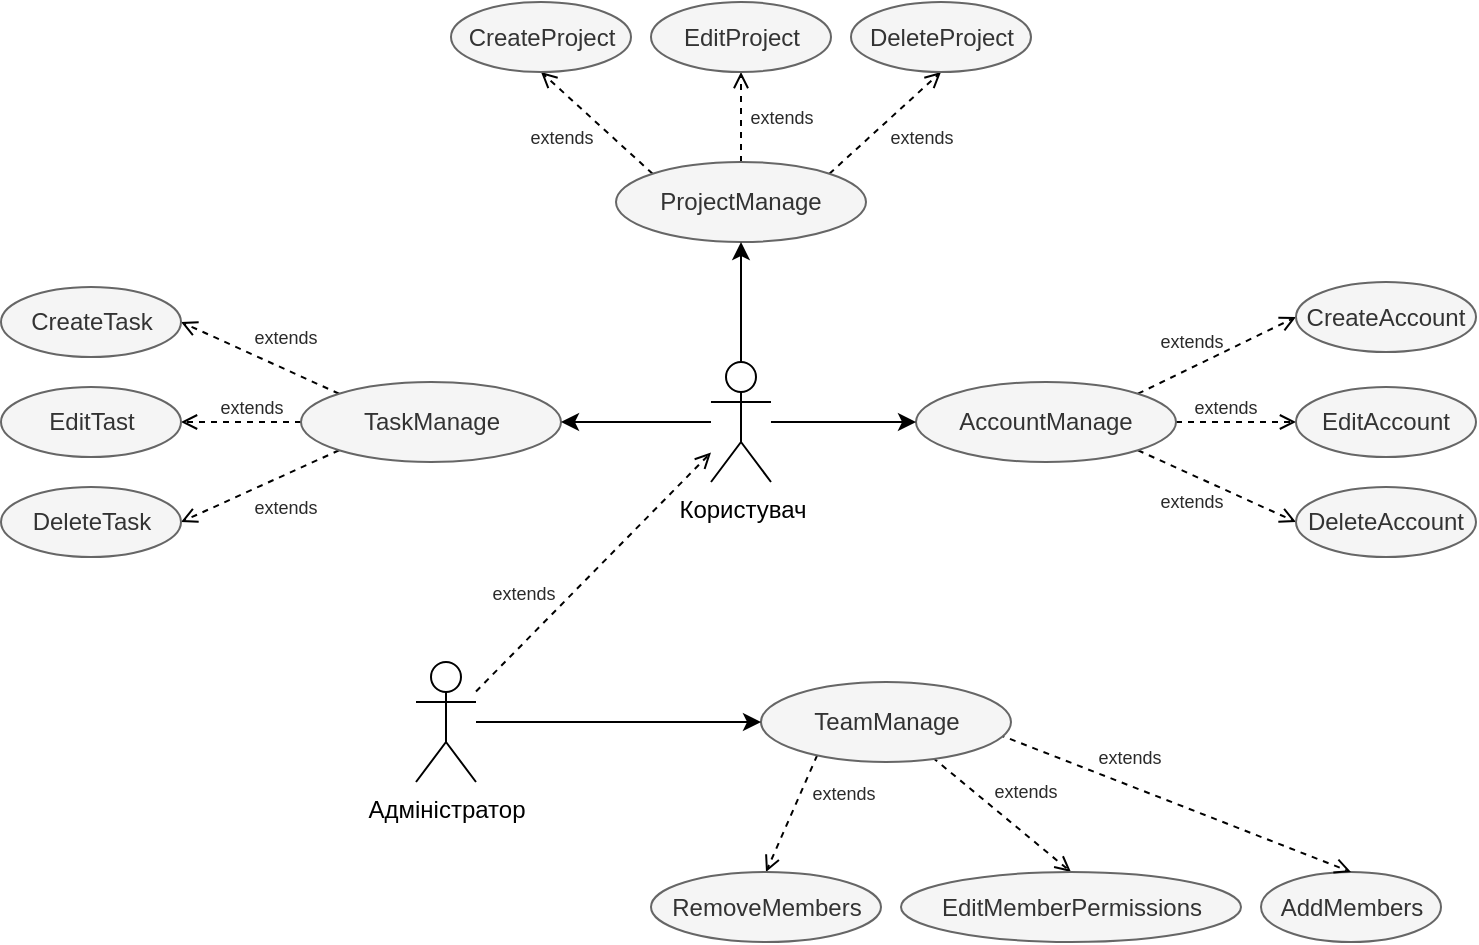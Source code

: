 <mxfile version="26.2.12">
  <diagram name="Сторінка-1" id="uincUndEkX85UCSsuGMe">
    <mxGraphModel dx="1182" dy="630" grid="1" gridSize="10" guides="1" tooltips="1" connect="1" arrows="1" fold="1" page="1" pageScale="1" pageWidth="827" pageHeight="1169" math="0" shadow="0">
      <root>
        <mxCell id="0" />
        <mxCell id="1" parent="0" />
        <mxCell id="JqNVo3zSPwYu4FSMT3gH-33" style="rounded=0;orthogonalLoop=1;jettySize=auto;html=1;entryX=0;entryY=0.5;entryDx=0;entryDy=0;dashed=1;endArrow=open;endFill=0;exitX=1;exitY=0;exitDx=0;exitDy=0;" edge="1" parent="1" source="JqNVo3zSPwYu4FSMT3gH-26" target="JqNVo3zSPwYu4FSMT3gH-15">
          <mxGeometry relative="1" as="geometry">
            <mxPoint x="632.5" y="320" as="sourcePoint" />
          </mxGeometry>
        </mxCell>
        <mxCell id="JqNVo3zSPwYu4FSMT3gH-15" value="CreateAccount" style="ellipse;whiteSpace=wrap;html=1;fillColor=#f5f5f5;fontColor=#333333;strokeColor=#666666;" vertex="1" parent="1">
          <mxGeometry x="690" y="330" width="90" height="35" as="geometry" />
        </mxCell>
        <mxCell id="JqNVo3zSPwYu4FSMT3gH-32" style="edgeStyle=orthogonalEdgeStyle;rounded=0;orthogonalLoop=1;jettySize=auto;html=1;entryX=0;entryY=0.5;entryDx=0;entryDy=0;dashed=1;endArrow=open;endFill=0;exitX=1;exitY=0.5;exitDx=0;exitDy=0;" edge="1" parent="1" source="JqNVo3zSPwYu4FSMT3gH-26" target="JqNVo3zSPwYu4FSMT3gH-16">
          <mxGeometry relative="1" as="geometry">
            <mxPoint x="682.5" y="380" as="sourcePoint" />
          </mxGeometry>
        </mxCell>
        <mxCell id="JqNVo3zSPwYu4FSMT3gH-16" value="EditAccount" style="ellipse;whiteSpace=wrap;html=1;fillColor=#f5f5f5;fontColor=#333333;strokeColor=#666666;" vertex="1" parent="1">
          <mxGeometry x="690" y="382.5" width="90" height="35" as="geometry" />
        </mxCell>
        <mxCell id="JqNVo3zSPwYu4FSMT3gH-34" style="rounded=0;orthogonalLoop=1;jettySize=auto;html=1;entryX=0;entryY=0.5;entryDx=0;entryDy=0;dashed=1;endArrow=open;endFill=0;exitX=1;exitY=1;exitDx=0;exitDy=0;" edge="1" parent="1" source="JqNVo3zSPwYu4FSMT3gH-26" target="JqNVo3zSPwYu4FSMT3gH-17">
          <mxGeometry relative="1" as="geometry">
            <mxPoint x="642.5" y="414" as="sourcePoint" />
          </mxGeometry>
        </mxCell>
        <mxCell id="JqNVo3zSPwYu4FSMT3gH-17" value="DeleteAccount" style="ellipse;whiteSpace=wrap;html=1;fillColor=#f5f5f5;fontColor=#333333;strokeColor=#666666;" vertex="1" parent="1">
          <mxGeometry x="690" y="432.5" width="90" height="35" as="geometry" />
        </mxCell>
        <mxCell id="JqNVo3zSPwYu4FSMT3gH-78" style="rounded=0;orthogonalLoop=1;jettySize=auto;html=1;entryX=0.5;entryY=1;entryDx=0;entryDy=0;dashed=1;endArrow=open;endFill=0;exitX=0;exitY=0;exitDx=0;exitDy=0;" edge="1" parent="1" source="JqNVo3zSPwYu4FSMT3gH-24" target="JqNVo3zSPwYu4FSMT3gH-18">
          <mxGeometry relative="1" as="geometry">
            <mxPoint x="380" y="237.5" as="sourcePoint" />
          </mxGeometry>
        </mxCell>
        <mxCell id="JqNVo3zSPwYu4FSMT3gH-18" value="CreateProject" style="ellipse;whiteSpace=wrap;html=1;fillColor=#f5f5f5;fontColor=#333333;strokeColor=#666666;" vertex="1" parent="1">
          <mxGeometry x="267.5" y="190" width="90" height="35" as="geometry" />
        </mxCell>
        <mxCell id="JqNVo3zSPwYu4FSMT3gH-79" style="rounded=0;orthogonalLoop=1;jettySize=auto;html=1;entryX=0.5;entryY=1;entryDx=0;entryDy=0;dashed=1;endArrow=open;endFill=0;exitX=0.5;exitY=0;exitDx=0;exitDy=0;" edge="1" parent="1" source="JqNVo3zSPwYu4FSMT3gH-24" target="JqNVo3zSPwYu4FSMT3gH-19">
          <mxGeometry relative="1" as="geometry">
            <mxPoint x="380" y="247.5" as="sourcePoint" />
          </mxGeometry>
        </mxCell>
        <mxCell id="JqNVo3zSPwYu4FSMT3gH-19" value="EditProject" style="ellipse;whiteSpace=wrap;html=1;fillColor=#f5f5f5;fontColor=#333333;strokeColor=#666666;" vertex="1" parent="1">
          <mxGeometry x="367.5" y="190" width="90" height="35" as="geometry" />
        </mxCell>
        <mxCell id="JqNVo3zSPwYu4FSMT3gH-80" style="rounded=0;orthogonalLoop=1;jettySize=auto;html=1;entryX=0.5;entryY=1;entryDx=0;entryDy=0;dashed=1;endArrow=open;endFill=0;exitX=1;exitY=0;exitDx=0;exitDy=0;" edge="1" parent="1" source="JqNVo3zSPwYu4FSMT3gH-24" target="JqNVo3zSPwYu4FSMT3gH-20">
          <mxGeometry relative="1" as="geometry">
            <mxPoint x="520" y="317.5" as="sourcePoint" />
          </mxGeometry>
        </mxCell>
        <mxCell id="JqNVo3zSPwYu4FSMT3gH-20" value="DeleteProject" style="ellipse;whiteSpace=wrap;html=1;fillColor=#f5f5f5;strokeColor=#666666;fontColor=#333333;" vertex="1" parent="1">
          <mxGeometry x="467.5" y="190" width="90" height="35" as="geometry" />
        </mxCell>
        <mxCell id="JqNVo3zSPwYu4FSMT3gH-29" style="rounded=0;orthogonalLoop=1;jettySize=auto;html=1;exitX=0;exitY=0;exitDx=0;exitDy=0;dashed=1;endArrow=open;endFill=0;entryX=1;entryY=0.5;entryDx=0;entryDy=0;" edge="1" parent="1" source="JqNVo3zSPwYu4FSMT3gH-27" target="JqNVo3zSPwYu4FSMT3gH-21">
          <mxGeometry relative="1" as="geometry">
            <mxPoint x="210" y="312.5" as="targetPoint" />
          </mxGeometry>
        </mxCell>
        <mxCell id="JqNVo3zSPwYu4FSMT3gH-21" value="CreateTask" style="ellipse;whiteSpace=wrap;html=1;fillColor=#f5f5f5;fontColor=#333333;strokeColor=#666666;" vertex="1" parent="1">
          <mxGeometry x="42.5" y="332.5" width="90" height="35" as="geometry" />
        </mxCell>
        <mxCell id="JqNVo3zSPwYu4FSMT3gH-30" style="edgeStyle=orthogonalEdgeStyle;rounded=0;orthogonalLoop=1;jettySize=auto;html=1;entryX=1;entryY=0.5;entryDx=0;entryDy=0;dashed=1;endArrow=open;endFill=0;exitX=0;exitY=0.5;exitDx=0;exitDy=0;" edge="1" parent="1" source="JqNVo3zSPwYu4FSMT3gH-27" target="JqNVo3zSPwYu4FSMT3gH-22">
          <mxGeometry relative="1" as="geometry">
            <mxPoint x="160" y="382.5" as="sourcePoint" />
          </mxGeometry>
        </mxCell>
        <mxCell id="JqNVo3zSPwYu4FSMT3gH-22" value="EditTast" style="ellipse;whiteSpace=wrap;html=1;fillColor=#f5f5f5;fontColor=#333333;strokeColor=#666666;" vertex="1" parent="1">
          <mxGeometry x="42.5" y="382.5" width="90" height="35" as="geometry" />
        </mxCell>
        <mxCell id="JqNVo3zSPwYu4FSMT3gH-31" style="rounded=0;orthogonalLoop=1;jettySize=auto;html=1;exitX=0;exitY=1;exitDx=0;exitDy=0;dashed=1;endArrow=open;endFill=0;entryX=1;entryY=0.5;entryDx=0;entryDy=0;" edge="1" parent="1" source="JqNVo3zSPwYu4FSMT3gH-27" target="JqNVo3zSPwYu4FSMT3gH-23">
          <mxGeometry relative="1" as="geometry">
            <mxPoint x="200" y="462.5" as="targetPoint" />
          </mxGeometry>
        </mxCell>
        <mxCell id="JqNVo3zSPwYu4FSMT3gH-23" value="DeleteTask" style="ellipse;whiteSpace=wrap;html=1;fillColor=#f5f5f5;fontColor=#333333;strokeColor=#666666;" vertex="1" parent="1">
          <mxGeometry x="42.5" y="432.5" width="90" height="35" as="geometry" />
        </mxCell>
        <mxCell id="JqNVo3zSPwYu4FSMT3gH-24" value="ProjectManage" style="ellipse;whiteSpace=wrap;html=1;fillColor=#f5f5f5;fontColor=#333333;strokeColor=#666666;" vertex="1" parent="1">
          <mxGeometry x="350" y="270" width="125" height="40" as="geometry" />
        </mxCell>
        <mxCell id="JqNVo3zSPwYu4FSMT3gH-26" value="AccountManage" style="ellipse;whiteSpace=wrap;html=1;fillColor=#f5f5f5;fontColor=#333333;strokeColor=#666666;" vertex="1" parent="1">
          <mxGeometry x="500" y="380" width="130" height="40" as="geometry" />
        </mxCell>
        <mxCell id="JqNVo3zSPwYu4FSMT3gH-27" value="TaskManage" style="ellipse;whiteSpace=wrap;html=1;fillColor=#f5f5f5;fontColor=#333333;strokeColor=#666666;" vertex="1" parent="1">
          <mxGeometry x="192.5" y="380" width="130" height="40" as="geometry" />
        </mxCell>
        <mxCell id="JqNVo3zSPwYu4FSMT3gH-43" value="extends" style="text;html=1;align=center;verticalAlign=middle;whiteSpace=wrap;rounded=0;fontSize=9;fontColor=#2A2A2A;" vertex="1" parent="1">
          <mxGeometry x="602.5" y="350" width="70" height="20" as="geometry" />
        </mxCell>
        <mxCell id="JqNVo3zSPwYu4FSMT3gH-44" value="extends" style="text;html=1;align=center;verticalAlign=middle;whiteSpace=wrap;rounded=0;fontSize=9;fontColor=#2A2A2A;" vertex="1" parent="1">
          <mxGeometry x="620" y="382.5" width="70" height="20" as="geometry" />
        </mxCell>
        <mxCell id="JqNVo3zSPwYu4FSMT3gH-45" value="extends" style="text;html=1;align=center;verticalAlign=middle;whiteSpace=wrap;rounded=0;fontSize=9;fontColor=#2A2A2A;" vertex="1" parent="1">
          <mxGeometry x="602.5" y="430" width="70" height="20" as="geometry" />
        </mxCell>
        <mxCell id="JqNVo3zSPwYu4FSMT3gH-46" value="extends" style="text;html=1;align=center;verticalAlign=middle;whiteSpace=wrap;rounded=0;fontSize=9;fontColor=#2A2A2A;" vertex="1" parent="1">
          <mxGeometry x="287.5" y="247.5" width="70" height="20" as="geometry" />
        </mxCell>
        <mxCell id="JqNVo3zSPwYu4FSMT3gH-47" value="extends" style="text;html=1;align=center;verticalAlign=middle;whiteSpace=wrap;rounded=0;fontSize=9;fontColor=#2A2A2A;" vertex="1" parent="1">
          <mxGeometry x="397.5" y="237.5" width="70" height="20" as="geometry" />
        </mxCell>
        <mxCell id="JqNVo3zSPwYu4FSMT3gH-48" value="extends" style="text;html=1;align=center;verticalAlign=middle;whiteSpace=wrap;rounded=0;fontSize=9;fontColor=#2A2A2A;" vertex="1" parent="1">
          <mxGeometry x="467.5" y="247.5" width="70" height="20" as="geometry" />
        </mxCell>
        <mxCell id="JqNVo3zSPwYu4FSMT3gH-49" value="extends" style="text;html=1;align=center;verticalAlign=middle;whiteSpace=wrap;rounded=0;fontSize=9;fontColor=#2A2A2A;" vertex="1" parent="1">
          <mxGeometry x="150" y="347.5" width="70" height="20" as="geometry" />
        </mxCell>
        <mxCell id="JqNVo3zSPwYu4FSMT3gH-50" value="extends" style="text;html=1;align=center;verticalAlign=middle;whiteSpace=wrap;rounded=0;fontSize=9;fontColor=#2A2A2A;" vertex="1" parent="1">
          <mxGeometry x="132.5" y="382.5" width="70" height="20" as="geometry" />
        </mxCell>
        <mxCell id="JqNVo3zSPwYu4FSMT3gH-51" value="extends" style="text;html=1;align=center;verticalAlign=middle;whiteSpace=wrap;rounded=0;fontSize=9;fontColor=#2A2A2A;" vertex="1" parent="1">
          <mxGeometry x="150" y="432.5" width="70" height="20" as="geometry" />
        </mxCell>
        <mxCell id="JqNVo3zSPwYu4FSMT3gH-63" value="AddMembers" style="ellipse;whiteSpace=wrap;html=1;fillColor=#f5f5f5;fontColor=#333333;strokeColor=#666666;" vertex="1" parent="1">
          <mxGeometry x="672.5" y="625" width="90" height="35" as="geometry" />
        </mxCell>
        <mxCell id="JqNVo3zSPwYu4FSMT3gH-92" style="rounded=0;orthogonalLoop=1;jettySize=auto;html=1;exitX=0.225;exitY=0.914;exitDx=0;exitDy=0;entryX=0.5;entryY=0;entryDx=0;entryDy=0;dashed=1;endArrow=open;endFill=0;exitPerimeter=0;" edge="1" parent="1" source="JqNVo3zSPwYu4FSMT3gH-64" target="JqNVo3zSPwYu4FSMT3gH-66">
          <mxGeometry relative="1" as="geometry" />
        </mxCell>
        <mxCell id="JqNVo3zSPwYu4FSMT3gH-93" style="rounded=0;orthogonalLoop=1;jettySize=auto;html=1;exitX=0.686;exitY=0.943;exitDx=0;exitDy=0;entryX=0.5;entryY=0;entryDx=0;entryDy=0;dashed=1;endArrow=open;endFill=0;exitPerimeter=0;" edge="1" parent="1" source="JqNVo3zSPwYu4FSMT3gH-64" target="JqNVo3zSPwYu4FSMT3gH-65">
          <mxGeometry relative="1" as="geometry" />
        </mxCell>
        <mxCell id="JqNVo3zSPwYu4FSMT3gH-94" style="rounded=0;orthogonalLoop=1;jettySize=auto;html=1;exitX=0.951;exitY=0.657;exitDx=0;exitDy=0;entryX=0.5;entryY=0;entryDx=0;entryDy=0;dashed=1;endArrow=open;endFill=0;exitPerimeter=0;" edge="1" parent="1" source="JqNVo3zSPwYu4FSMT3gH-64" target="JqNVo3zSPwYu4FSMT3gH-63">
          <mxGeometry relative="1" as="geometry" />
        </mxCell>
        <mxCell id="JqNVo3zSPwYu4FSMT3gH-64" value="TeamManage" style="ellipse;whiteSpace=wrap;html=1;fillColor=#f5f5f5;fontColor=#333333;strokeColor=#666666;" vertex="1" parent="1">
          <mxGeometry x="422.5" y="530" width="125" height="40" as="geometry" />
        </mxCell>
        <mxCell id="JqNVo3zSPwYu4FSMT3gH-65" value="EditMemberPermissions" style="ellipse;whiteSpace=wrap;html=1;fillColor=#f5f5f5;fontColor=#333333;strokeColor=#666666;" vertex="1" parent="1">
          <mxGeometry x="492.5" y="625" width="170" height="35" as="geometry" />
        </mxCell>
        <mxCell id="JqNVo3zSPwYu4FSMT3gH-66" value="RemoveMembers" style="ellipse;whiteSpace=wrap;html=1;fillColor=#f5f5f5;fontColor=#333333;strokeColor=#666666;" vertex="1" parent="1">
          <mxGeometry x="367.5" y="625" width="115" height="35" as="geometry" />
        </mxCell>
        <mxCell id="JqNVo3zSPwYu4FSMT3gH-70" value="extends" style="text;html=1;align=center;verticalAlign=middle;whiteSpace=wrap;rounded=0;fontSize=9;fontColor=#2A2A2A;" vertex="1" parent="1">
          <mxGeometry x="572" y="558" width="70" height="20" as="geometry" />
        </mxCell>
        <mxCell id="JqNVo3zSPwYu4FSMT3gH-71" value="extends" style="text;html=1;align=center;verticalAlign=middle;whiteSpace=wrap;rounded=0;fontSize=9;fontColor=#2A2A2A;" vertex="1" parent="1">
          <mxGeometry x="520" y="575" width="70" height="20" as="geometry" />
        </mxCell>
        <mxCell id="JqNVo3zSPwYu4FSMT3gH-72" value="extends" style="text;html=1;align=center;verticalAlign=middle;whiteSpace=wrap;rounded=0;fontSize=9;fontColor=#2A2A2A;" vertex="1" parent="1">
          <mxGeometry x="429" y="576" width="70" height="20" as="geometry" />
        </mxCell>
        <mxCell id="JqNVo3zSPwYu4FSMT3gH-81" style="edgeStyle=orthogonalEdgeStyle;rounded=0;orthogonalLoop=1;jettySize=auto;html=1;entryX=1;entryY=0.5;entryDx=0;entryDy=0;" edge="1" parent="1" source="JqNVo3zSPwYu4FSMT3gH-74" target="JqNVo3zSPwYu4FSMT3gH-27">
          <mxGeometry relative="1" as="geometry" />
        </mxCell>
        <mxCell id="JqNVo3zSPwYu4FSMT3gH-82" style="edgeStyle=orthogonalEdgeStyle;rounded=0;orthogonalLoop=1;jettySize=auto;html=1;entryX=0;entryY=0.5;entryDx=0;entryDy=0;" edge="1" parent="1" source="JqNVo3zSPwYu4FSMT3gH-74" target="JqNVo3zSPwYu4FSMT3gH-26">
          <mxGeometry relative="1" as="geometry" />
        </mxCell>
        <mxCell id="JqNVo3zSPwYu4FSMT3gH-83" style="edgeStyle=orthogonalEdgeStyle;rounded=0;orthogonalLoop=1;jettySize=auto;html=1;entryX=0.5;entryY=1;entryDx=0;entryDy=0;" edge="1" parent="1" source="JqNVo3zSPwYu4FSMT3gH-74" target="JqNVo3zSPwYu4FSMT3gH-24">
          <mxGeometry relative="1" as="geometry" />
        </mxCell>
        <mxCell id="JqNVo3zSPwYu4FSMT3gH-74" value="Користувач" style="shape=umlActor;verticalLabelPosition=bottom;verticalAlign=top;html=1;" vertex="1" parent="1">
          <mxGeometry x="397.5" y="370" width="30" height="60" as="geometry" />
        </mxCell>
        <mxCell id="JqNVo3zSPwYu4FSMT3gH-88" style="rounded=0;orthogonalLoop=1;jettySize=auto;html=1;entryX=0;entryY=0.5;entryDx=0;entryDy=0;" edge="1" parent="1" source="JqNVo3zSPwYu4FSMT3gH-84" target="JqNVo3zSPwYu4FSMT3gH-64">
          <mxGeometry relative="1" as="geometry" />
        </mxCell>
        <mxCell id="JqNVo3zSPwYu4FSMT3gH-89" style="rounded=0;orthogonalLoop=1;jettySize=auto;html=1;dashed=1;endArrow=open;endFill=0;" edge="1" parent="1" source="JqNVo3zSPwYu4FSMT3gH-84" target="JqNVo3zSPwYu4FSMT3gH-74">
          <mxGeometry relative="1" as="geometry">
            <mxPoint x="370" y="430" as="targetPoint" />
          </mxGeometry>
        </mxCell>
        <mxCell id="JqNVo3zSPwYu4FSMT3gH-84" value="Адміністратор" style="shape=umlActor;verticalLabelPosition=bottom;verticalAlign=top;html=1;align=center;" vertex="1" parent="1">
          <mxGeometry x="250" y="520" width="30" height="60" as="geometry" />
        </mxCell>
        <mxCell id="JqNVo3zSPwYu4FSMT3gH-91" value="extends" style="text;html=1;align=center;verticalAlign=middle;whiteSpace=wrap;rounded=0;fontSize=9;fontColor=#2A2A2A;" vertex="1" parent="1">
          <mxGeometry x="268.5" y="476" width="70" height="20" as="geometry" />
        </mxCell>
      </root>
    </mxGraphModel>
  </diagram>
</mxfile>
